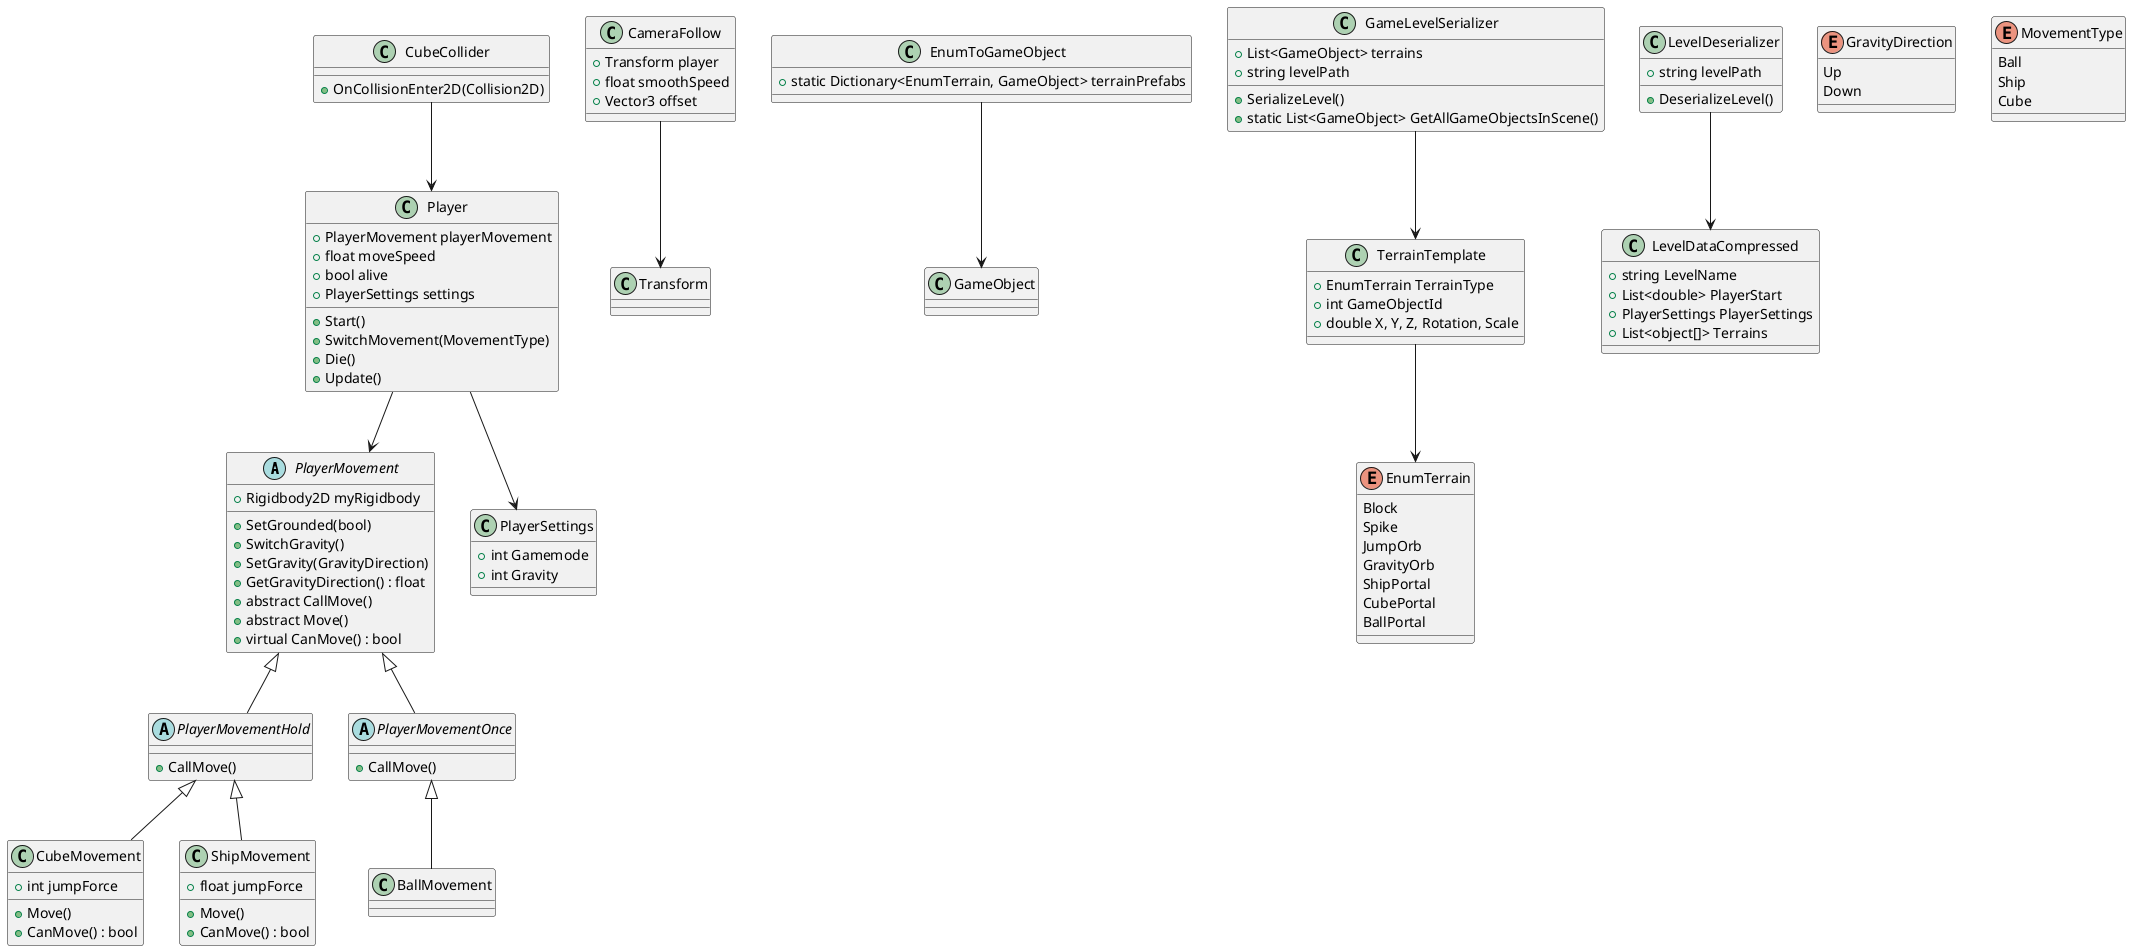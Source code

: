 @startuml
' Classes de mouvement
abstract class PlayerMovement {
    +Rigidbody2D myRigidbody
    +SetGrounded(bool)
    +SwitchGravity()
    +SetGravity(GravityDirection)
    +GetGravityDirection() : float
    +abstract CallMove()
    +abstract Move()
    +virtual CanMove() : bool
}

abstract class PlayerMovementHold extends PlayerMovement {
    +CallMove()
}

abstract class PlayerMovementOnce extends PlayerMovement {
    +CallMove()
}

class BallMovement extends PlayerMovementOnce
class CubeMovement extends PlayerMovementHold {
    +int jumpForce
    +Move()
    +CanMove() : bool
}

class ShipMovement extends PlayerMovementHold {
    +float jumpForce
    +Move()
    +CanMove() : bool
}

class Player {
    +PlayerMovement playerMovement
    +float moveSpeed
    +bool alive
    +PlayerSettings settings
    +Start()
    +SwitchMovement(MovementType)
    +Die()
    +Update()
}

class CubeCollider {
    +OnCollisionEnter2D(Collision2D)
}

class CameraFollow {
    +Transform player
    +float smoothSpeed
    +Vector3 offset
}

class EnumToGameObject {
    +static Dictionary<EnumTerrain, GameObject> terrainPrefabs
}

class GameLevelSerializer {
    +List<GameObject> terrains
    +string levelPath
    +SerializeLevel()
    +static List<GameObject> GetAllGameObjectsInScene()
}

class LevelDeserializer {
    +string levelPath
    +DeserializeLevel()
}

class TerrainTemplate {
    +EnumTerrain TerrainType
    +int GameObjectId
    +double X, Y, Z, Rotation, Scale
}

class LevelDataCompressed {
    +string LevelName
    +List<double> PlayerStart
    +PlayerSettings PlayerSettings
    +List<object[]> Terrains
}

class PlayerSettings {
    +int Gamemode
    +int Gravity
}

enum GravityDirection {
    Up
    Down
}

enum MovementType {
    Ball
    Ship
    Cube
}

enum EnumTerrain {
    Block
    Spike
    JumpOrb
    GravityOrb
    ShipPortal
    CubePortal
    BallPortal
}

' Relations
Player --> PlayerMovement
Player --> PlayerSettings
CubeCollider --> Player
CameraFollow --> Transform
LevelDeserializer --> LevelDataCompressed
GameLevelSerializer --> TerrainTemplate
EnumToGameObject --> GameObject
TerrainTemplate --> EnumTerrain

@enduml
